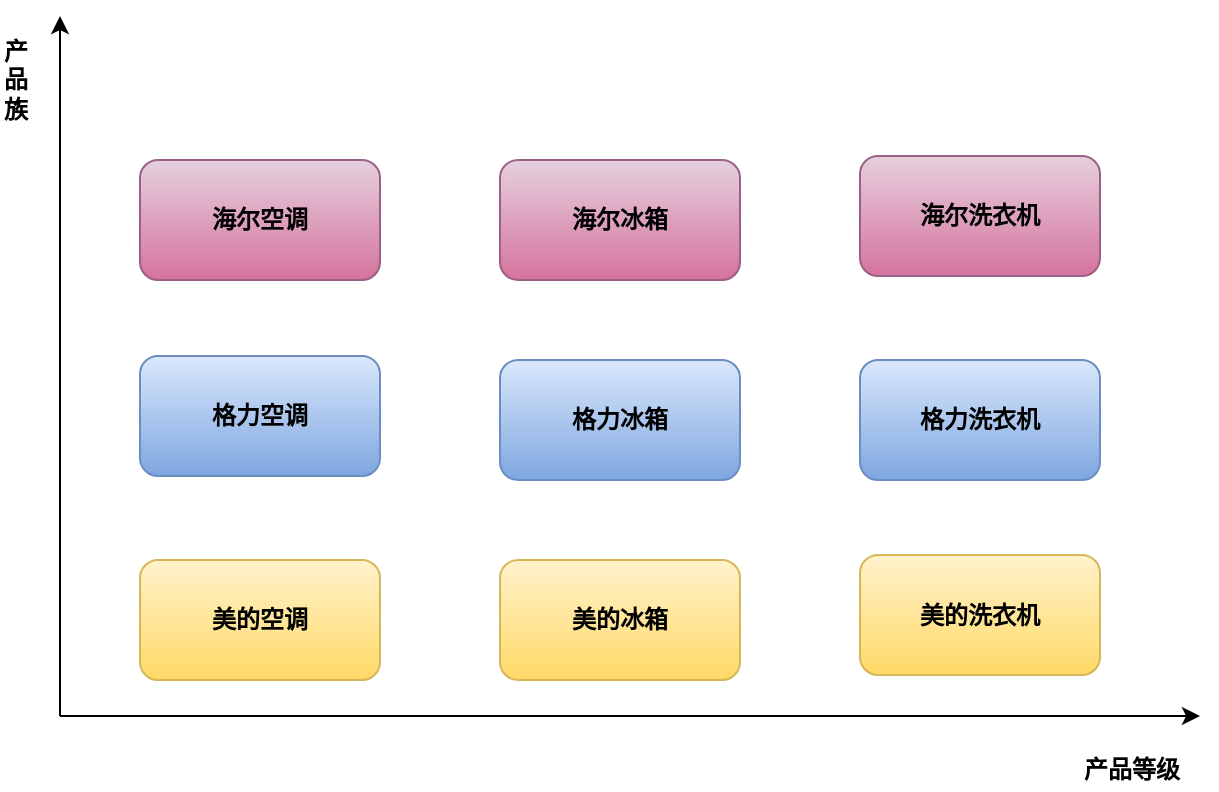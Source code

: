 <mxfile version="10.6.8" type="device"><diagram id="acbJqnvoxuHbYdclJPxQ" name="第 1 页"><mxGraphModel dx="1058" dy="808" grid="1" gridSize="10" guides="1" tooltips="1" connect="1" arrows="1" fold="1" page="1" pageScale="1" pageWidth="827" pageHeight="1169" math="0" shadow="0"><root><mxCell id="0"/><mxCell id="1" parent="0"/><mxCell id="AejoPpVcjKIieXrwOu_e-15" value="" style="endArrow=classic;html=1;fontStyle=1" edge="1" parent="1"><mxGeometry width="50" height="50" relative="1" as="geometry"><mxPoint x="355" y="850" as="sourcePoint"/><mxPoint x="925" y="850" as="targetPoint"/></mxGeometry></mxCell><mxCell id="AejoPpVcjKIieXrwOu_e-16" value="" style="endArrow=classic;html=1;fontStyle=1" edge="1" parent="1"><mxGeometry width="50" height="50" relative="1" as="geometry"><mxPoint x="355" y="850" as="sourcePoint"/><mxPoint x="355" y="500" as="targetPoint"/></mxGeometry></mxCell><mxCell id="AejoPpVcjKIieXrwOu_e-17" value="美的空调" style="rounded=1;whiteSpace=wrap;html=1;fontStyle=1;gradientColor=#ffd966;fillColor=#fff2cc;strokeColor=#d6b656;" vertex="1" parent="1"><mxGeometry x="395" y="772" width="120" height="60" as="geometry"/></mxCell><mxCell id="AejoPpVcjKIieXrwOu_e-18" value="海尔空调" style="rounded=1;whiteSpace=wrap;html=1;fontStyle=1;gradientColor=#d5739d;fillColor=#e6d0de;strokeColor=#996185;" vertex="1" parent="1"><mxGeometry x="395" y="572" width="120" height="60" as="geometry"/></mxCell><mxCell id="AejoPpVcjKIieXrwOu_e-19" value="格力空调" style="rounded=1;whiteSpace=wrap;html=1;fontStyle=1;gradientColor=#7ea6e0;fillColor=#dae8fc;strokeColor=#6c8ebf;" vertex="1" parent="1"><mxGeometry x="395" y="670" width="120" height="60" as="geometry"/></mxCell><mxCell id="AejoPpVcjKIieXrwOu_e-20" value="美的洗衣机" style="rounded=1;whiteSpace=wrap;html=1;fontStyle=1;gradientColor=#ffd966;fillColor=#fff2cc;strokeColor=#d6b656;" vertex="1" parent="1"><mxGeometry x="755" y="769.5" width="120" height="60" as="geometry"/></mxCell><mxCell id="AejoPpVcjKIieXrwOu_e-21" value="海尔洗衣机" style="rounded=1;whiteSpace=wrap;html=1;fontStyle=1;gradientColor=#d5739d;fillColor=#e6d0de;strokeColor=#996185;" vertex="1" parent="1"><mxGeometry x="755" y="570" width="120" height="60" as="geometry"/></mxCell><mxCell id="AejoPpVcjKIieXrwOu_e-22" value="格力洗衣机" style="rounded=1;whiteSpace=wrap;html=1;fontStyle=1;gradientColor=#7ea6e0;fillColor=#dae8fc;strokeColor=#6c8ebf;" vertex="1" parent="1"><mxGeometry x="755" y="672" width="120" height="60" as="geometry"/></mxCell><mxCell id="AejoPpVcjKIieXrwOu_e-23" value="美的冰箱" style="rounded=1;whiteSpace=wrap;html=1;fontStyle=1;gradientColor=#ffd966;fillColor=#fff2cc;strokeColor=#d6b656;" vertex="1" parent="1"><mxGeometry x="575" y="772" width="120" height="60" as="geometry"/></mxCell><mxCell id="AejoPpVcjKIieXrwOu_e-24" value="海尔冰箱" style="rounded=1;whiteSpace=wrap;html=1;fontStyle=1;gradientColor=#d5739d;fillColor=#e6d0de;strokeColor=#996185;" vertex="1" parent="1"><mxGeometry x="575" y="572" width="120" height="60" as="geometry"/></mxCell><mxCell id="AejoPpVcjKIieXrwOu_e-25" value="格力冰箱" style="rounded=1;whiteSpace=wrap;html=1;fontStyle=1;gradientColor=#7ea6e0;fillColor=#dae8fc;strokeColor=#6c8ebf;" vertex="1" parent="1"><mxGeometry x="575" y="672" width="120" height="60" as="geometry"/></mxCell><mxCell id="AejoPpVcjKIieXrwOu_e-26" value="产品等级" style="text;html=1;resizable=0;points=[];autosize=1;align=left;verticalAlign=top;spacingTop=-4;fontStyle=1" vertex="1" parent="1"><mxGeometry x="865" y="867" width="60" height="20" as="geometry"/></mxCell><mxCell id="AejoPpVcjKIieXrwOu_e-27" value="产&lt;br&gt;品&lt;br&gt;族" style="text;html=1;resizable=0;points=[];autosize=1;align=left;verticalAlign=top;spacingTop=-4;fontStyle=1" vertex="1" parent="1"><mxGeometry x="325" y="508" width="30" height="40" as="geometry"/></mxCell></root></mxGraphModel></diagram></mxfile>